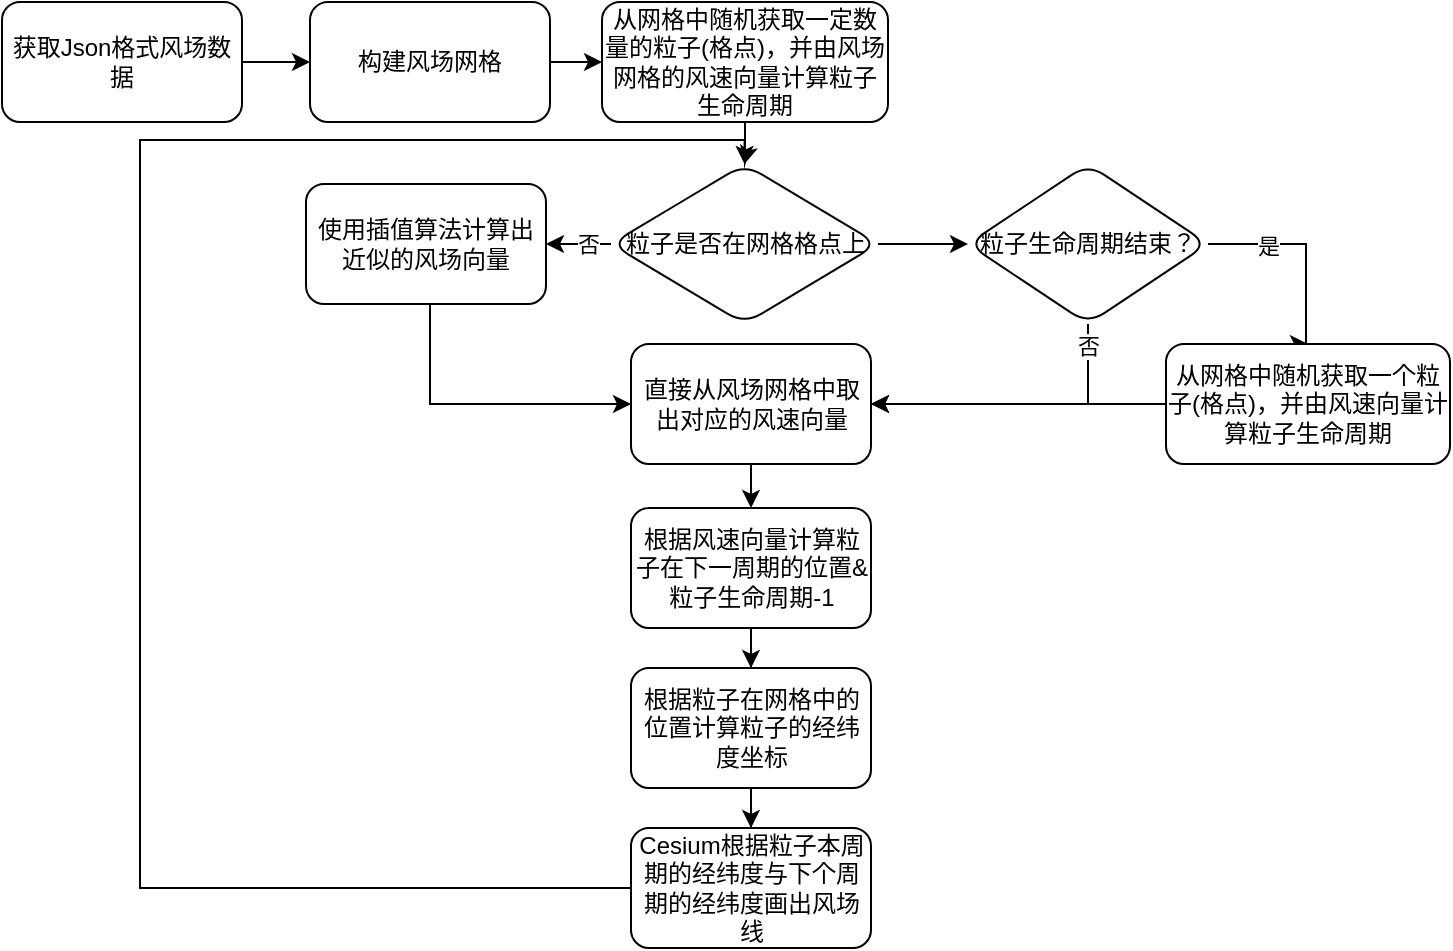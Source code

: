 <mxfile version="13.6.5" type="github">
  <diagram id="HQnREK34H-d9so5Twpd-" name="第 1 页">
    <mxGraphModel dx="890" dy="819" grid="0" gridSize="10" guides="1" tooltips="1" connect="1" arrows="1" fold="1" page="1" pageScale="1" pageWidth="827" pageHeight="1169" math="0" shadow="0">
      <root>
        <mxCell id="0" />
        <mxCell id="1" parent="0" />
        <mxCell id="t6z-Ru4cVA2ObkCtdwVK-3" value="" style="edgeStyle=orthogonalEdgeStyle;rounded=0;orthogonalLoop=1;jettySize=auto;html=1;" parent="1" source="t6z-Ru4cVA2ObkCtdwVK-1" target="t6z-Ru4cVA2ObkCtdwVK-2" edge="1">
          <mxGeometry relative="1" as="geometry" />
        </mxCell>
        <mxCell id="t6z-Ru4cVA2ObkCtdwVK-1" value="获取Json格式风场数据" style="rounded=1;whiteSpace=wrap;html=1;" parent="1" vertex="1">
          <mxGeometry x="77" y="135" width="120" height="60" as="geometry" />
        </mxCell>
        <mxCell id="t6z-Ru4cVA2ObkCtdwVK-5" value="" style="edgeStyle=orthogonalEdgeStyle;rounded=0;orthogonalLoop=1;jettySize=auto;html=1;" parent="1" source="t6z-Ru4cVA2ObkCtdwVK-2" target="t6z-Ru4cVA2ObkCtdwVK-4" edge="1">
          <mxGeometry relative="1" as="geometry" />
        </mxCell>
        <mxCell id="t6z-Ru4cVA2ObkCtdwVK-2" value="构建风场网格" style="whiteSpace=wrap;html=1;rounded=1;" parent="1" vertex="1">
          <mxGeometry x="231" y="135" width="120" height="60" as="geometry" />
        </mxCell>
        <mxCell id="t6z-Ru4cVA2ObkCtdwVK-7" value="" style="edgeStyle=orthogonalEdgeStyle;rounded=0;orthogonalLoop=1;jettySize=auto;html=1;entryX=0.5;entryY=0;entryDx=0;entryDy=0;" parent="1" source="t6z-Ru4cVA2ObkCtdwVK-4" target="t6z-Ru4cVA2ObkCtdwVK-6" edge="1">
          <mxGeometry relative="1" as="geometry" />
        </mxCell>
        <mxCell id="t6z-Ru4cVA2ObkCtdwVK-4" value="从网格中随机获取一定数量的粒子(格点)，并由风场网格的风速向量计算粒子生命周期" style="whiteSpace=wrap;html=1;rounded=1;" parent="1" vertex="1">
          <mxGeometry x="377" y="135" width="143" height="60" as="geometry" />
        </mxCell>
        <mxCell id="t6z-Ru4cVA2ObkCtdwVK-9" value="" style="edgeStyle=orthogonalEdgeStyle;rounded=0;orthogonalLoop=1;jettySize=auto;html=1;entryX=0;entryY=0.5;entryDx=0;entryDy=0;" parent="1" source="t6z-Ru4cVA2ObkCtdwVK-6" target="0AltbWP8e84UrqGMIu3--1" edge="1">
          <mxGeometry relative="1" as="geometry" />
        </mxCell>
        <mxCell id="t6z-Ru4cVA2ObkCtdwVK-18" value="" style="edgeStyle=orthogonalEdgeStyle;rounded=0;orthogonalLoop=1;jettySize=auto;html=1;entryX=1;entryY=0.5;entryDx=0;entryDy=0;" parent="1" source="t6z-Ru4cVA2ObkCtdwVK-6" target="t6z-Ru4cVA2ObkCtdwVK-17" edge="1">
          <mxGeometry relative="1" as="geometry">
            <mxPoint x="335" y="256" as="targetPoint" />
          </mxGeometry>
        </mxCell>
        <mxCell id="0AltbWP8e84UrqGMIu3--12" value="否" style="edgeLabel;html=1;align=center;verticalAlign=middle;resizable=0;points=[];" vertex="1" connectable="0" parent="t6z-Ru4cVA2ObkCtdwVK-18">
          <mxGeometry x="0.059" y="-18" relative="1" as="geometry">
            <mxPoint x="3.5" y="-18" as="offset" />
          </mxGeometry>
        </mxCell>
        <mxCell id="t6z-Ru4cVA2ObkCtdwVK-6" value="粒子是否在网格格点上" style="rhombus;whiteSpace=wrap;html=1;rounded=1;" parent="1" vertex="1">
          <mxGeometry x="381.5" y="216" width="133.5" height="80" as="geometry" />
        </mxCell>
        <mxCell id="t6z-Ru4cVA2ObkCtdwVK-12" value="" style="edgeStyle=orthogonalEdgeStyle;rounded=0;orthogonalLoop=1;jettySize=auto;html=1;" parent="1" source="t6z-Ru4cVA2ObkCtdwVK-8" target="t6z-Ru4cVA2ObkCtdwVK-11" edge="1">
          <mxGeometry relative="1" as="geometry" />
        </mxCell>
        <mxCell id="t6z-Ru4cVA2ObkCtdwVK-8" value="直接从风场网格中取出对应的风速向量" style="whiteSpace=wrap;html=1;rounded=1;" parent="1" vertex="1">
          <mxGeometry x="391.5" y="306" width="120" height="60" as="geometry" />
        </mxCell>
        <mxCell id="t6z-Ru4cVA2ObkCtdwVK-14" value="" style="edgeStyle=orthogonalEdgeStyle;rounded=0;orthogonalLoop=1;jettySize=auto;html=1;" parent="1" source="t6z-Ru4cVA2ObkCtdwVK-11" target="t6z-Ru4cVA2ObkCtdwVK-13" edge="1">
          <mxGeometry relative="1" as="geometry" />
        </mxCell>
        <mxCell id="t6z-Ru4cVA2ObkCtdwVK-11" value="根据风速向量计算粒子在下一周期的位置&amp;amp;粒子生命周期-1" style="whiteSpace=wrap;html=1;rounded=1;" parent="1" vertex="1">
          <mxGeometry x="391.5" y="388" width="120" height="60" as="geometry" />
        </mxCell>
        <mxCell id="t6z-Ru4cVA2ObkCtdwVK-16" value="" style="edgeStyle=orthogonalEdgeStyle;rounded=0;orthogonalLoop=1;jettySize=auto;html=1;" parent="1" source="t6z-Ru4cVA2ObkCtdwVK-13" target="t6z-Ru4cVA2ObkCtdwVK-15" edge="1">
          <mxGeometry relative="1" as="geometry" />
        </mxCell>
        <mxCell id="t6z-Ru4cVA2ObkCtdwVK-13" value="&lt;div&gt;根据粒子在网格中的位置计算粒子的经纬度坐标&lt;/div&gt;" style="whiteSpace=wrap;html=1;rounded=1;" parent="1" vertex="1">
          <mxGeometry x="391.5" y="468" width="120" height="60" as="geometry" />
        </mxCell>
        <mxCell id="0AltbWP8e84UrqGMIu3--14" style="edgeStyle=orthogonalEdgeStyle;rounded=0;orthogonalLoop=1;jettySize=auto;html=1;entryX=0.5;entryY=0;entryDx=0;entryDy=0;" edge="1" parent="1" source="t6z-Ru4cVA2ObkCtdwVK-15" target="t6z-Ru4cVA2ObkCtdwVK-6">
          <mxGeometry relative="1" as="geometry">
            <Array as="points">
              <mxPoint x="146" y="578" />
              <mxPoint x="146" y="204" />
              <mxPoint x="448" y="204" />
            </Array>
          </mxGeometry>
        </mxCell>
        <mxCell id="t6z-Ru4cVA2ObkCtdwVK-15" value="Cesium根据粒子本周期的经纬度与下个周期的经纬度画出风场线" style="whiteSpace=wrap;html=1;rounded=1;" parent="1" vertex="1">
          <mxGeometry x="391.5" y="548" width="120" height="60" as="geometry" />
        </mxCell>
        <mxCell id="t6z-Ru4cVA2ObkCtdwVK-19" style="edgeStyle=orthogonalEdgeStyle;rounded=0;orthogonalLoop=1;jettySize=auto;html=1;entryX=0;entryY=0.5;entryDx=0;entryDy=0;exitX=0.5;exitY=1;exitDx=0;exitDy=0;" parent="1" source="t6z-Ru4cVA2ObkCtdwVK-17" target="t6z-Ru4cVA2ObkCtdwVK-8" edge="1">
          <mxGeometry relative="1" as="geometry">
            <Array as="points">
              <mxPoint x="291" y="286" />
              <mxPoint x="291" y="336" />
            </Array>
          </mxGeometry>
        </mxCell>
        <mxCell id="t6z-Ru4cVA2ObkCtdwVK-17" value="使用插值算法计算出近似的风场向量" style="whiteSpace=wrap;html=1;rounded=1;" parent="1" vertex="1">
          <mxGeometry x="229" y="226" width="120" height="60" as="geometry" />
        </mxCell>
        <mxCell id="0AltbWP8e84UrqGMIu3--4" style="edgeStyle=orthogonalEdgeStyle;rounded=0;orthogonalLoop=1;jettySize=auto;html=1;entryX=0.5;entryY=0;entryDx=0;entryDy=0;" edge="1" parent="1" source="0AltbWP8e84UrqGMIu3--1" target="0AltbWP8e84UrqGMIu3--3">
          <mxGeometry relative="1" as="geometry">
            <Array as="points">
              <mxPoint x="729" y="256" />
            </Array>
          </mxGeometry>
        </mxCell>
        <mxCell id="0AltbWP8e84UrqGMIu3--10" value="是" style="edgeLabel;html=1;align=center;verticalAlign=middle;resizable=0;points=[];" vertex="1" connectable="0" parent="0AltbWP8e84UrqGMIu3--4">
          <mxGeometry x="-0.414" y="-1" relative="1" as="geometry">
            <mxPoint as="offset" />
          </mxGeometry>
        </mxCell>
        <mxCell id="0AltbWP8e84UrqGMIu3--6" style="edgeStyle=orthogonalEdgeStyle;rounded=0;orthogonalLoop=1;jettySize=auto;html=1;entryX=1;entryY=0.5;entryDx=0;entryDy=0;" edge="1" parent="1" source="0AltbWP8e84UrqGMIu3--1" target="t6z-Ru4cVA2ObkCtdwVK-8">
          <mxGeometry relative="1" as="geometry">
            <Array as="points">
              <mxPoint x="620" y="336" />
            </Array>
          </mxGeometry>
        </mxCell>
        <mxCell id="0AltbWP8e84UrqGMIu3--11" value="否" style="edgeLabel;html=1;align=center;verticalAlign=middle;resizable=0;points=[];" vertex="1" connectable="0" parent="0AltbWP8e84UrqGMIu3--6">
          <mxGeometry x="-0.852" relative="1" as="geometry">
            <mxPoint as="offset" />
          </mxGeometry>
        </mxCell>
        <mxCell id="0AltbWP8e84UrqGMIu3--1" value="粒子生命周期结束？" style="rhombus;whiteSpace=wrap;html=1;rounded=1;" vertex="1" parent="1">
          <mxGeometry x="560" y="216" width="120" height="80" as="geometry" />
        </mxCell>
        <mxCell id="0AltbWP8e84UrqGMIu3--7" style="edgeStyle=orthogonalEdgeStyle;rounded=0;orthogonalLoop=1;jettySize=auto;html=1;" edge="1" parent="1" source="0AltbWP8e84UrqGMIu3--3" target="t6z-Ru4cVA2ObkCtdwVK-8">
          <mxGeometry relative="1" as="geometry" />
        </mxCell>
        <mxCell id="0AltbWP8e84UrqGMIu3--3" value="从网格中随机获取一个粒子(格点)，并由风速向量计算粒子生命周期" style="whiteSpace=wrap;html=1;rounded=1;" vertex="1" parent="1">
          <mxGeometry x="659" y="306" width="142" height="60" as="geometry" />
        </mxCell>
      </root>
    </mxGraphModel>
  </diagram>
</mxfile>

